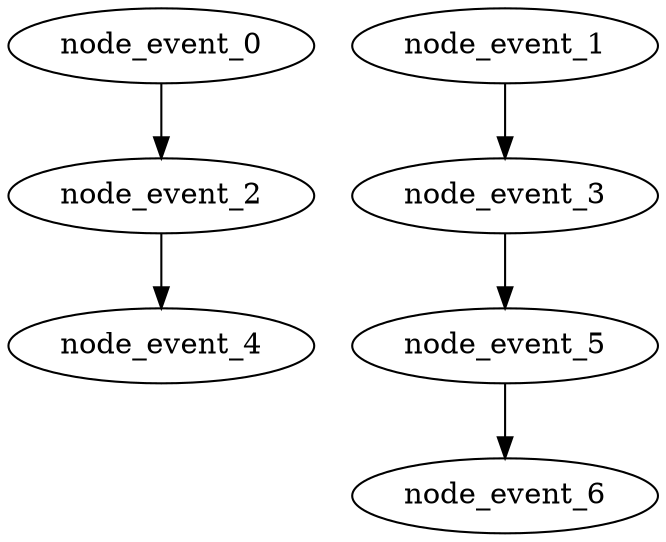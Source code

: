 digraph {
    node_event_0 [EventIndex="0" EventType="DotQasm.Scheduling.GateEvent" Depth="1" Dependencies="0" Latency="00:00:00.0010000" Priority="0.003"];
    node_event_1 [EventIndex="1" EventType="DotQasm.Scheduling.GateEvent" Depth="1" Dependencies="0" Latency="00:00:00.0010000" Priority="0.006"];
    node_event_2 [EventIndex="2" EventType="DotQasm.Scheduling.GateEvent" Depth="2" Dependencies="1" Latency="00:00:00.0010000" Priority="0.002"];
    node_event_3 [EventIndex="3" EventType="DotQasm.Scheduling.GateEvent" Depth="2" Dependencies="1" Latency="00:00:00.0010000" Priority="0.005"];
    node_event_4 [EventIndex="4" EventType="DotQasm.Scheduling.GateEvent" Depth="3" Dependencies="2" Latency="00:00:00.0010000" Priority="0.001"];
    node_event_5 [EventIndex="5" EventType="DotQasm.Scheduling.GateEvent" Depth="3" Dependencies="2" Latency="00:00:00.0010000" Priority="0.004"];
    node_event_6 [EventIndex="6" EventType="DotQasm.Scheduling.MeasurementEvent" Depth="4" Dependencies="3" Latency="00:00:00.0030000" Priority="0.003"];
    node_event_0 -> node_event_2;
    node_event_1 -> node_event_3;
    node_event_2 -> node_event_4;
    node_event_3 -> node_event_5;
    node_event_5 -> node_event_6;
}
